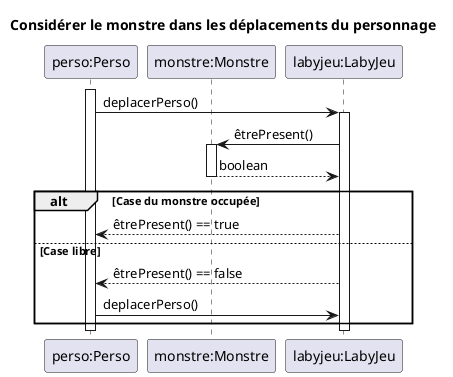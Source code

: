 /*3. Considérer le monstre dans les déplacements du personnage
  - Descriptif :
    - lorsque le jeu évolue, le personnage ne peut pas se déplacer sur la case du monstre.
  - Critères de validation :
    - le monstre constitue un obstacle pour le personnage.
    - le monstre et le personnage ne peuvent pas se trouver sur la même case.
    - le personnage ne peut pas traverser la case du monstre
    */

@startuml
title Considérer le monstre dans les déplacements du personnage

participant "perso:Perso" as perso
participant "monstre:Monstre" as monstre
participant "labyjeu:LabyJeu" as labyjeu

activate perso
perso -> labyjeu: deplacerPerso()
activate labyjeu
labyjeu -> monstre: êtrePresent()
activate monstre
monstre --> labyjeu: boolean
deactivate monstre

alt Case du monstre occupée
labyjeu --> perso: êtrePresent() == true
else Case libre
labyjeu --> perso: êtrePresent() == false

perso -> labyjeu: deplacerPerso()

end
deactivate labyjeu

deactivate perso
@enduml